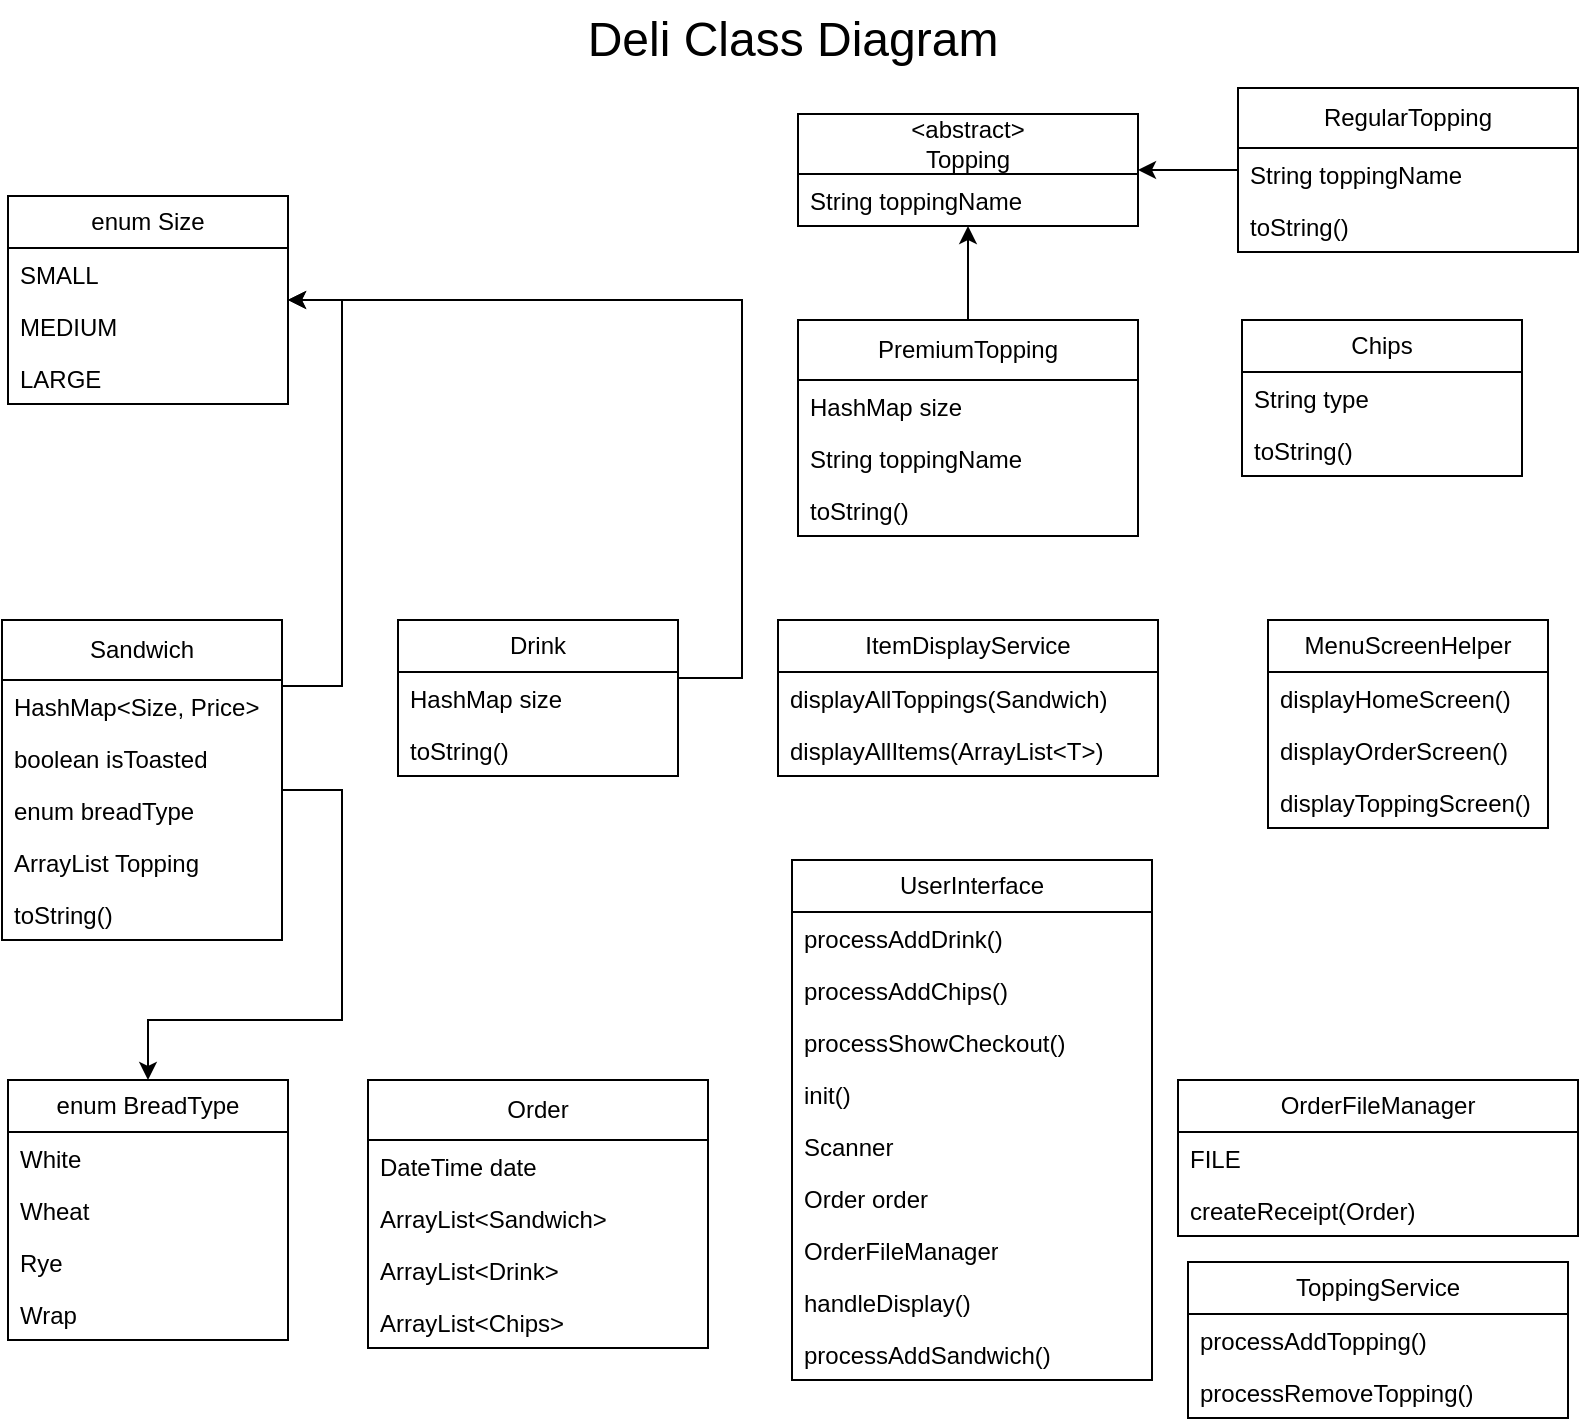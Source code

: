 <mxfile version="24.8.4">
  <diagram name="Page-1" id="uk5Gxl087Siz1Dc6DedR">
    <mxGraphModel dx="1434" dy="780" grid="1" gridSize="10" guides="1" tooltips="1" connect="1" arrows="1" fold="1" page="1" pageScale="1" pageWidth="850" pageHeight="1100" math="0" shadow="0">
      <root>
        <mxCell id="0" />
        <mxCell id="1" parent="0" />
        <mxCell id="WZzNKSZbZgupmr9AaLVP-10" value="Sandwich" style="swimlane;fontStyle=0;childLayout=stackLayout;horizontal=1;startSize=30;fillColor=none;horizontalStack=0;resizeParent=1;resizeParentMax=0;resizeLast=0;collapsible=1;marginBottom=0;whiteSpace=wrap;html=1;labelBackgroundColor=none;" parent="1" vertex="1">
          <mxGeometry x="30" y="320" width="140" height="160" as="geometry" />
        </mxCell>
        <mxCell id="WZzNKSZbZgupmr9AaLVP-205" value="HashMap&amp;lt;Size, Price&amp;gt;" style="text;strokeColor=none;fillColor=none;align=left;verticalAlign=top;spacingLeft=4;spacingRight=4;overflow=hidden;rotatable=0;points=[[0,0.5],[1,0.5]];portConstraint=eastwest;whiteSpace=wrap;html=1;labelBackgroundColor=none;" parent="WZzNKSZbZgupmr9AaLVP-10" vertex="1">
          <mxGeometry y="30" width="140" height="26" as="geometry" />
        </mxCell>
        <mxCell id="WZzNKSZbZgupmr9AaLVP-64" value="boolean isToasted" style="text;strokeColor=none;fillColor=none;align=left;verticalAlign=top;spacingLeft=4;spacingRight=4;overflow=hidden;rotatable=0;points=[[0,0.5],[1,0.5]];portConstraint=eastwest;whiteSpace=wrap;html=1;labelBackgroundColor=none;" parent="WZzNKSZbZgupmr9AaLVP-10" vertex="1">
          <mxGeometry y="56" width="140" height="26" as="geometry" />
        </mxCell>
        <mxCell id="WZzNKSZbZgupmr9AaLVP-76" value="enum breadType" style="text;strokeColor=none;fillColor=none;align=left;verticalAlign=top;spacingLeft=4;spacingRight=4;overflow=hidden;rotatable=0;points=[[0,0.5],[1,0.5]];portConstraint=eastwest;whiteSpace=wrap;html=1;labelBackgroundColor=none;" parent="WZzNKSZbZgupmr9AaLVP-10" vertex="1">
          <mxGeometry y="82" width="140" height="26" as="geometry" />
        </mxCell>
        <mxCell id="WZzNKSZbZgupmr9AaLVP-12" value="ArrayList Topping" style="text;strokeColor=none;fillColor=none;align=left;verticalAlign=top;spacingLeft=4;spacingRight=4;overflow=hidden;rotatable=0;points=[[0,0.5],[1,0.5]];portConstraint=eastwest;whiteSpace=wrap;html=1;labelBackgroundColor=none;" parent="WZzNKSZbZgupmr9AaLVP-10" vertex="1">
          <mxGeometry y="108" width="140" height="26" as="geometry" />
        </mxCell>
        <mxCell id="WZzNKSZbZgupmr9AaLVP-141" value="toString()" style="text;strokeColor=none;fillColor=none;align=left;verticalAlign=top;spacingLeft=4;spacingRight=4;overflow=hidden;rotatable=0;points=[[0,0.5],[1,0.5]];portConstraint=eastwest;whiteSpace=wrap;html=1;labelBackgroundColor=none;" parent="WZzNKSZbZgupmr9AaLVP-10" vertex="1">
          <mxGeometry y="134" width="140" height="26" as="geometry" />
        </mxCell>
        <mxCell id="WZzNKSZbZgupmr9AaLVP-18" value="Drink" style="swimlane;fontStyle=0;childLayout=stackLayout;horizontal=1;startSize=26;fillColor=none;horizontalStack=0;resizeParent=1;resizeParentMax=0;resizeLast=0;collapsible=1;marginBottom=0;whiteSpace=wrap;html=1;labelBackgroundColor=none;" parent="1" vertex="1">
          <mxGeometry x="228" y="320" width="140" height="78" as="geometry" />
        </mxCell>
        <mxCell id="WZzNKSZbZgupmr9AaLVP-204" value="HashMap size" style="text;strokeColor=none;fillColor=none;align=left;verticalAlign=top;spacingLeft=4;spacingRight=4;overflow=hidden;rotatable=0;points=[[0,0.5],[1,0.5]];portConstraint=eastwest;whiteSpace=wrap;html=1;labelBackgroundColor=none;" parent="WZzNKSZbZgupmr9AaLVP-18" vertex="1">
          <mxGeometry y="26" width="140" height="26" as="geometry" />
        </mxCell>
        <mxCell id="WZzNKSZbZgupmr9AaLVP-162" value="toString()" style="text;strokeColor=none;fillColor=none;align=left;verticalAlign=top;spacingLeft=4;spacingRight=4;overflow=hidden;rotatable=0;points=[[0,0.5],[1,0.5]];portConstraint=eastwest;whiteSpace=wrap;html=1;labelBackgroundColor=none;" parent="WZzNKSZbZgupmr9AaLVP-18" vertex="1">
          <mxGeometry y="52" width="140" height="26" as="geometry" />
        </mxCell>
        <mxCell id="WZzNKSZbZgupmr9AaLVP-22" value="Chips" style="swimlane;fontStyle=0;childLayout=stackLayout;horizontal=1;startSize=26;fillColor=none;horizontalStack=0;resizeParent=1;resizeParentMax=0;resizeLast=0;collapsible=1;marginBottom=0;whiteSpace=wrap;html=1;labelBackgroundColor=none;" parent="1" vertex="1">
          <mxGeometry x="650" y="170" width="140" height="78" as="geometry" />
        </mxCell>
        <mxCell id="WZzNKSZbZgupmr9AaLVP-23" value="String type" style="text;strokeColor=none;fillColor=none;align=left;verticalAlign=top;spacingLeft=4;spacingRight=4;overflow=hidden;rotatable=0;points=[[0,0.5],[1,0.5]];portConstraint=eastwest;whiteSpace=wrap;html=1;labelBackgroundColor=none;" parent="WZzNKSZbZgupmr9AaLVP-22" vertex="1">
          <mxGeometry y="26" width="140" height="26" as="geometry" />
        </mxCell>
        <mxCell id="WZzNKSZbZgupmr9AaLVP-163" value="toString()" style="text;strokeColor=none;fillColor=none;align=left;verticalAlign=top;spacingLeft=4;spacingRight=4;overflow=hidden;rotatable=0;points=[[0,0.5],[1,0.5]];portConstraint=eastwest;whiteSpace=wrap;html=1;labelBackgroundColor=none;" parent="WZzNKSZbZgupmr9AaLVP-22" vertex="1">
          <mxGeometry y="52" width="140" height="26" as="geometry" />
        </mxCell>
        <mxCell id="WZzNKSZbZgupmr9AaLVP-65" value="Order" style="swimlane;fontStyle=0;childLayout=stackLayout;horizontal=1;startSize=30;fillColor=none;horizontalStack=0;resizeParent=1;resizeParentMax=0;resizeLast=0;collapsible=1;marginBottom=0;whiteSpace=wrap;html=1;labelBackgroundColor=none;" parent="1" vertex="1">
          <mxGeometry x="213" y="550" width="170" height="134" as="geometry">
            <mxRectangle x="590" y="80" width="80" height="30" as="alternateBounds" />
          </mxGeometry>
        </mxCell>
        <mxCell id="WZzNKSZbZgupmr9AaLVP-88" value="DateTime date" style="text;strokeColor=none;fillColor=none;align=left;verticalAlign=top;spacingLeft=4;spacingRight=4;overflow=hidden;rotatable=0;points=[[0,0.5],[1,0.5]];portConstraint=eastwest;whiteSpace=wrap;html=1;labelBackgroundColor=none;" parent="WZzNKSZbZgupmr9AaLVP-65" vertex="1">
          <mxGeometry y="30" width="170" height="26" as="geometry" />
        </mxCell>
        <mxCell id="WZzNKSZbZgupmr9AaLVP-170" value="ArrayList&amp;lt;Sandwich&amp;gt;" style="text;strokeColor=none;fillColor=none;align=left;verticalAlign=top;spacingLeft=4;spacingRight=4;overflow=hidden;rotatable=0;points=[[0,0.5],[1,0.5]];portConstraint=eastwest;whiteSpace=wrap;html=1;labelBackgroundColor=none;" parent="WZzNKSZbZgupmr9AaLVP-65" vertex="1">
          <mxGeometry y="56" width="170" height="26" as="geometry" />
        </mxCell>
        <mxCell id="WZzNKSZbZgupmr9AaLVP-171" value="ArrayList&amp;lt;Drink&amp;gt;" style="text;strokeColor=none;fillColor=none;align=left;verticalAlign=top;spacingLeft=4;spacingRight=4;overflow=hidden;rotatable=0;points=[[0,0.5],[1,0.5]];portConstraint=eastwest;whiteSpace=wrap;html=1;labelBackgroundColor=none;" parent="WZzNKSZbZgupmr9AaLVP-65" vertex="1">
          <mxGeometry y="82" width="170" height="26" as="geometry" />
        </mxCell>
        <mxCell id="WZzNKSZbZgupmr9AaLVP-172" value="ArrayList&amp;lt;Chips&amp;gt;" style="text;strokeColor=none;fillColor=none;align=left;verticalAlign=top;spacingLeft=4;spacingRight=4;overflow=hidden;rotatable=0;points=[[0,0.5],[1,0.5]];portConstraint=eastwest;whiteSpace=wrap;html=1;labelBackgroundColor=none;" parent="WZzNKSZbZgupmr9AaLVP-65" vertex="1">
          <mxGeometry y="108" width="170" height="26" as="geometry" />
        </mxCell>
        <mxCell id="WZzNKSZbZgupmr9AaLVP-100" value="&lt;font style=&quot;font-size: 24px;&quot;&gt;Deli Class Diagram&lt;/font&gt;" style="text;html=1;align=center;verticalAlign=middle;resizable=0;points=[];autosize=1;strokeColor=none;fillColor=none;labelBackgroundColor=none;" parent="1" vertex="1">
          <mxGeometry x="310" y="10" width="230" height="40" as="geometry" />
        </mxCell>
        <mxCell id="WZzNKSZbZgupmr9AaLVP-123" value="MenuScreenHelper" style="swimlane;fontStyle=0;childLayout=stackLayout;horizontal=1;startSize=26;fillColor=none;horizontalStack=0;resizeParent=1;resizeParentMax=0;resizeLast=0;collapsible=1;marginBottom=0;whiteSpace=wrap;html=1;labelBackgroundColor=none;" parent="1" vertex="1">
          <mxGeometry x="663" y="320" width="140" height="104" as="geometry" />
        </mxCell>
        <mxCell id="WZzNKSZbZgupmr9AaLVP-124" value="displayHomeScreen()" style="text;strokeColor=none;fillColor=none;align=left;verticalAlign=top;spacingLeft=4;spacingRight=4;overflow=hidden;rotatable=0;points=[[0,0.5],[1,0.5]];portConstraint=eastwest;whiteSpace=wrap;html=1;labelBackgroundColor=none;" parent="WZzNKSZbZgupmr9AaLVP-123" vertex="1">
          <mxGeometry y="26" width="140" height="26" as="geometry" />
        </mxCell>
        <mxCell id="xHMpw6nMknU9mZ7vblhI-3" value="displayOrderScreen()" style="text;strokeColor=none;fillColor=none;align=left;verticalAlign=top;spacingLeft=4;spacingRight=4;overflow=hidden;rotatable=0;points=[[0,0.5],[1,0.5]];portConstraint=eastwest;whiteSpace=wrap;html=1;labelBackgroundColor=none;" parent="WZzNKSZbZgupmr9AaLVP-123" vertex="1">
          <mxGeometry y="52" width="140" height="26" as="geometry" />
        </mxCell>
        <mxCell id="xHMpw6nMknU9mZ7vblhI-5" value="displayToppingScreen()" style="text;strokeColor=none;fillColor=none;align=left;verticalAlign=top;spacingLeft=4;spacingRight=4;overflow=hidden;rotatable=0;points=[[0,0.5],[1,0.5]];portConstraint=eastwest;whiteSpace=wrap;html=1;labelBackgroundColor=none;" parent="WZzNKSZbZgupmr9AaLVP-123" vertex="1">
          <mxGeometry y="78" width="140" height="26" as="geometry" />
        </mxCell>
        <mxCell id="WZzNKSZbZgupmr9AaLVP-139" value="UserInterface" style="swimlane;fontStyle=0;childLayout=stackLayout;horizontal=1;startSize=26;fillColor=none;horizontalStack=0;resizeParent=1;resizeParentMax=0;resizeLast=0;collapsible=1;marginBottom=0;whiteSpace=wrap;html=1;labelBackgroundColor=none;" parent="1" vertex="1">
          <mxGeometry x="425" y="440" width="180" height="260" as="geometry" />
        </mxCell>
        <mxCell id="xHMpw6nMknU9mZ7vblhI-35" value="processAddDrink()" style="text;strokeColor=none;fillColor=none;align=left;verticalAlign=top;spacingLeft=4;spacingRight=4;overflow=hidden;rotatable=0;points=[[0,0.5],[1,0.5]];portConstraint=eastwest;whiteSpace=wrap;html=1;labelBackgroundColor=none;" parent="WZzNKSZbZgupmr9AaLVP-139" vertex="1">
          <mxGeometry y="26" width="180" height="26" as="geometry" />
        </mxCell>
        <mxCell id="xHMpw6nMknU9mZ7vblhI-36" value="processAddChips()" style="text;strokeColor=none;fillColor=none;align=left;verticalAlign=top;spacingLeft=4;spacingRight=4;overflow=hidden;rotatable=0;points=[[0,0.5],[1,0.5]];portConstraint=eastwest;whiteSpace=wrap;html=1;labelBackgroundColor=none;" parent="WZzNKSZbZgupmr9AaLVP-139" vertex="1">
          <mxGeometry y="52" width="180" height="26" as="geometry" />
        </mxCell>
        <mxCell id="xHMpw6nMknU9mZ7vblhI-42" value="processShowCheckout()" style="text;strokeColor=none;fillColor=none;align=left;verticalAlign=top;spacingLeft=4;spacingRight=4;overflow=hidden;rotatable=0;points=[[0,0.5],[1,0.5]];portConstraint=eastwest;whiteSpace=wrap;html=1;labelBackgroundColor=none;" parent="WZzNKSZbZgupmr9AaLVP-139" vertex="1">
          <mxGeometry y="78" width="180" height="26" as="geometry" />
        </mxCell>
        <mxCell id="WZzNKSZbZgupmr9AaLVP-140" value="init()" style="text;strokeColor=none;fillColor=none;align=left;verticalAlign=top;spacingLeft=4;spacingRight=4;overflow=hidden;rotatable=0;points=[[0,0.5],[1,0.5]];portConstraint=eastwest;whiteSpace=wrap;html=1;labelBackgroundColor=none;" parent="WZzNKSZbZgupmr9AaLVP-139" vertex="1">
          <mxGeometry y="104" width="180" height="26" as="geometry" />
        </mxCell>
        <mxCell id="xHMpw6nMknU9mZ7vblhI-41" value="Scanner" style="text;strokeColor=none;fillColor=none;align=left;verticalAlign=top;spacingLeft=4;spacingRight=4;overflow=hidden;rotatable=0;points=[[0,0.5],[1,0.5]];portConstraint=eastwest;whiteSpace=wrap;html=1;labelBackgroundColor=none;" parent="WZzNKSZbZgupmr9AaLVP-139" vertex="1">
          <mxGeometry y="130" width="180" height="26" as="geometry" />
        </mxCell>
        <mxCell id="xHMpw6nMknU9mZ7vblhI-19" value="Order order" style="text;strokeColor=none;fillColor=none;align=left;verticalAlign=top;spacingLeft=4;spacingRight=4;overflow=hidden;rotatable=0;points=[[0,0.5],[1,0.5]];portConstraint=eastwest;whiteSpace=wrap;html=1;labelBackgroundColor=none;" parent="WZzNKSZbZgupmr9AaLVP-139" vertex="1">
          <mxGeometry y="156" width="180" height="26" as="geometry" />
        </mxCell>
        <mxCell id="xHMpw6nMknU9mZ7vblhI-20" value="OrderFileManager" style="text;strokeColor=none;fillColor=none;align=left;verticalAlign=top;spacingLeft=4;spacingRight=4;overflow=hidden;rotatable=0;points=[[0,0.5],[1,0.5]];portConstraint=eastwest;whiteSpace=wrap;html=1;labelBackgroundColor=none;" parent="WZzNKSZbZgupmr9AaLVP-139" vertex="1">
          <mxGeometry y="182" width="180" height="26" as="geometry" />
        </mxCell>
        <mxCell id="xHMpw6nMknU9mZ7vblhI-15" value="handleDisplay()" style="text;strokeColor=none;fillColor=none;align=left;verticalAlign=top;spacingLeft=4;spacingRight=4;overflow=hidden;rotatable=0;points=[[0,0.5],[1,0.5]];portConstraint=eastwest;whiteSpace=wrap;html=1;labelBackgroundColor=none;" parent="WZzNKSZbZgupmr9AaLVP-139" vertex="1">
          <mxGeometry y="208" width="180" height="26" as="geometry" />
        </mxCell>
        <mxCell id="xHMpw6nMknU9mZ7vblhI-34" value="processAddSandwich()" style="text;strokeColor=none;fillColor=none;align=left;verticalAlign=top;spacingLeft=4;spacingRight=4;overflow=hidden;rotatable=0;points=[[0,0.5],[1,0.5]];portConstraint=eastwest;whiteSpace=wrap;html=1;labelBackgroundColor=none;" parent="WZzNKSZbZgupmr9AaLVP-139" vertex="1">
          <mxGeometry y="234" width="180" height="26" as="geometry" />
        </mxCell>
        <mxCell id="WZzNKSZbZgupmr9AaLVP-143" value="&amp;lt;abstract&amp;gt;&lt;div&gt;Topping&lt;/div&gt;" style="swimlane;fontStyle=0;childLayout=stackLayout;horizontal=1;startSize=30;fillColor=none;horizontalStack=0;resizeParent=1;resizeParentMax=0;resizeLast=0;collapsible=1;marginBottom=0;whiteSpace=wrap;html=1;labelBackgroundColor=none;" parent="1" vertex="1">
          <mxGeometry x="428" y="67" width="170" height="56" as="geometry" />
        </mxCell>
        <mxCell id="WZzNKSZbZgupmr9AaLVP-189" value="String toppingName" style="text;strokeColor=none;fillColor=none;align=left;verticalAlign=top;spacingLeft=4;spacingRight=4;overflow=hidden;rotatable=0;points=[[0,0.5],[1,0.5]];portConstraint=eastwest;whiteSpace=wrap;html=1;labelBackgroundColor=none;" parent="WZzNKSZbZgupmr9AaLVP-143" vertex="1">
          <mxGeometry y="30" width="170" height="26" as="geometry" />
        </mxCell>
        <mxCell id="WZzNKSZbZgupmr9AaLVP-151" value="ItemDisplayService" style="swimlane;fontStyle=0;childLayout=stackLayout;horizontal=1;startSize=26;fillColor=none;horizontalStack=0;resizeParent=1;resizeParentMax=0;resizeLast=0;collapsible=1;marginBottom=0;whiteSpace=wrap;html=1;labelBackgroundColor=none;" parent="1" vertex="1">
          <mxGeometry x="418" y="320" width="190" height="78" as="geometry" />
        </mxCell>
        <mxCell id="WZzNKSZbZgupmr9AaLVP-152" value="displayAllToppings(Sandwich)" style="text;strokeColor=none;fillColor=none;align=left;verticalAlign=top;spacingLeft=4;spacingRight=4;overflow=hidden;rotatable=0;points=[[0,0.5],[1,0.5]];portConstraint=eastwest;whiteSpace=wrap;html=1;labelBackgroundColor=none;" parent="WZzNKSZbZgupmr9AaLVP-151" vertex="1">
          <mxGeometry y="26" width="190" height="26" as="geometry" />
        </mxCell>
        <mxCell id="xHMpw6nMknU9mZ7vblhI-9" value="displayAllItems(ArrayList&amp;lt;T&amp;gt;)" style="text;strokeColor=none;fillColor=none;align=left;verticalAlign=top;spacingLeft=4;spacingRight=4;overflow=hidden;rotatable=0;points=[[0,0.5],[1,0.5]];portConstraint=eastwest;whiteSpace=wrap;html=1;labelBackgroundColor=none;" parent="WZzNKSZbZgupmr9AaLVP-151" vertex="1">
          <mxGeometry y="52" width="190" height="26" as="geometry" />
        </mxCell>
        <mxCell id="WZzNKSZbZgupmr9AaLVP-196" style="edgeStyle=orthogonalEdgeStyle;rounded=0;orthogonalLoop=1;jettySize=auto;html=1;labelBackgroundColor=none;fontColor=default;" parent="1" source="WZzNKSZbZgupmr9AaLVP-180" target="WZzNKSZbZgupmr9AaLVP-143" edge="1">
          <mxGeometry relative="1" as="geometry" />
        </mxCell>
        <mxCell id="WZzNKSZbZgupmr9AaLVP-180" value="&lt;div&gt;&lt;span style=&quot;background-color: initial;&quot;&gt;PremiumTopping&lt;/span&gt;&lt;/div&gt;" style="swimlane;fontStyle=0;childLayout=stackLayout;horizontal=1;startSize=30;fillColor=none;horizontalStack=0;resizeParent=1;resizeParentMax=0;resizeLast=0;collapsible=1;marginBottom=0;whiteSpace=wrap;html=1;labelBackgroundColor=none;" parent="1" vertex="1">
          <mxGeometry x="428" y="170" width="170" height="108" as="geometry" />
        </mxCell>
        <mxCell id="WZzNKSZbZgupmr9AaLVP-198" value="HashMap size" style="text;strokeColor=none;fillColor=none;align=left;verticalAlign=top;spacingLeft=4;spacingRight=4;overflow=hidden;rotatable=0;points=[[0,0.5],[1,0.5]];portConstraint=eastwest;whiteSpace=wrap;html=1;labelBackgroundColor=none;" parent="WZzNKSZbZgupmr9AaLVP-180" vertex="1">
          <mxGeometry y="30" width="170" height="26" as="geometry" />
        </mxCell>
        <mxCell id="WZzNKSZbZgupmr9AaLVP-200" value="String toppingName" style="text;strokeColor=none;fillColor=none;align=left;verticalAlign=top;spacingLeft=4;spacingRight=4;overflow=hidden;rotatable=0;points=[[0,0.5],[1,0.5]];portConstraint=eastwest;whiteSpace=wrap;html=1;labelBackgroundColor=none;" parent="WZzNKSZbZgupmr9AaLVP-180" vertex="1">
          <mxGeometry y="56" width="170" height="26" as="geometry" />
        </mxCell>
        <mxCell id="xHMpw6nMknU9mZ7vblhI-43" value="toString()" style="text;strokeColor=none;fillColor=none;align=left;verticalAlign=top;spacingLeft=4;spacingRight=4;overflow=hidden;rotatable=0;points=[[0,0.5],[1,0.5]];portConstraint=eastwest;whiteSpace=wrap;html=1;labelBackgroundColor=none;" parent="WZzNKSZbZgupmr9AaLVP-180" vertex="1">
          <mxGeometry y="82" width="170" height="26" as="geometry" />
        </mxCell>
        <mxCell id="WZzNKSZbZgupmr9AaLVP-197" style="edgeStyle=orthogonalEdgeStyle;rounded=0;orthogonalLoop=1;jettySize=auto;html=1;labelBackgroundColor=none;fontColor=default;" parent="1" source="WZzNKSZbZgupmr9AaLVP-184" target="WZzNKSZbZgupmr9AaLVP-143" edge="1">
          <mxGeometry relative="1" as="geometry" />
        </mxCell>
        <mxCell id="WZzNKSZbZgupmr9AaLVP-184" value="&lt;div&gt;&lt;span style=&quot;background-color: initial;&quot;&gt;RegularTopping&lt;/span&gt;&lt;/div&gt;" style="swimlane;fontStyle=0;childLayout=stackLayout;horizontal=1;startSize=30;fillColor=none;horizontalStack=0;resizeParent=1;resizeParentMax=0;resizeLast=0;collapsible=1;marginBottom=0;whiteSpace=wrap;html=1;labelBackgroundColor=none;" parent="1" vertex="1">
          <mxGeometry x="648" y="54" width="170" height="82" as="geometry" />
        </mxCell>
        <mxCell id="WZzNKSZbZgupmr9AaLVP-201" value="String toppingName" style="text;strokeColor=none;fillColor=none;align=left;verticalAlign=top;spacingLeft=4;spacingRight=4;overflow=hidden;rotatable=0;points=[[0,0.5],[1,0.5]];portConstraint=eastwest;whiteSpace=wrap;html=1;labelBackgroundColor=none;" parent="WZzNKSZbZgupmr9AaLVP-184" vertex="1">
          <mxGeometry y="30" width="170" height="26" as="geometry" />
        </mxCell>
        <mxCell id="xHMpw6nMknU9mZ7vblhI-44" value="toString()" style="text;strokeColor=none;fillColor=none;align=left;verticalAlign=top;spacingLeft=4;spacingRight=4;overflow=hidden;rotatable=0;points=[[0,0.5],[1,0.5]];portConstraint=eastwest;whiteSpace=wrap;html=1;labelBackgroundColor=none;" parent="WZzNKSZbZgupmr9AaLVP-184" vertex="1">
          <mxGeometry y="56" width="170" height="26" as="geometry" />
        </mxCell>
        <mxCell id="WZzNKSZbZgupmr9AaLVP-208" value="OrderFileManager" style="swimlane;fontStyle=0;childLayout=stackLayout;horizontal=1;startSize=26;fillColor=none;horizontalStack=0;resizeParent=1;resizeParentMax=0;resizeLast=0;collapsible=1;marginBottom=0;whiteSpace=wrap;html=1;labelBackgroundColor=none;" parent="1" vertex="1">
          <mxGeometry x="618" y="550" width="200" height="78" as="geometry" />
        </mxCell>
        <mxCell id="xHMpw6nMknU9mZ7vblhI-11" value="FILE" style="text;strokeColor=none;fillColor=none;align=left;verticalAlign=top;spacingLeft=4;spacingRight=4;overflow=hidden;rotatable=0;points=[[0,0.5],[1,0.5]];portConstraint=eastwest;whiteSpace=wrap;html=1;labelBackgroundColor=none;" parent="WZzNKSZbZgupmr9AaLVP-208" vertex="1">
          <mxGeometry y="26" width="200" height="26" as="geometry" />
        </mxCell>
        <mxCell id="WZzNKSZbZgupmr9AaLVP-209" value="createReceipt(Order)" style="text;strokeColor=none;fillColor=none;align=left;verticalAlign=top;spacingLeft=4;spacingRight=4;overflow=hidden;rotatable=0;points=[[0,0.5],[1,0.5]];portConstraint=eastwest;whiteSpace=wrap;html=1;labelBackgroundColor=none;" parent="WZzNKSZbZgupmr9AaLVP-208" vertex="1">
          <mxGeometry y="52" width="200" height="26" as="geometry" />
        </mxCell>
        <mxCell id="xHMpw6nMknU9mZ7vblhI-21" value="enum BreadType" style="swimlane;fontStyle=0;childLayout=stackLayout;horizontal=1;startSize=26;fillColor=none;horizontalStack=0;resizeParent=1;resizeParentMax=0;resizeLast=0;collapsible=1;marginBottom=0;whiteSpace=wrap;html=1;labelBackgroundColor=none;" parent="1" vertex="1">
          <mxGeometry x="33" y="550" width="140" height="130" as="geometry" />
        </mxCell>
        <mxCell id="xHMpw6nMknU9mZ7vblhI-22" value="White" style="text;strokeColor=none;fillColor=none;align=left;verticalAlign=top;spacingLeft=4;spacingRight=4;overflow=hidden;rotatable=0;points=[[0,0.5],[1,0.5]];portConstraint=eastwest;whiteSpace=wrap;html=1;labelBackgroundColor=none;" parent="xHMpw6nMknU9mZ7vblhI-21" vertex="1">
          <mxGeometry y="26" width="140" height="26" as="geometry" />
        </mxCell>
        <mxCell id="xHMpw6nMknU9mZ7vblhI-23" value="Wheat" style="text;strokeColor=none;fillColor=none;align=left;verticalAlign=top;spacingLeft=4;spacingRight=4;overflow=hidden;rotatable=0;points=[[0,0.5],[1,0.5]];portConstraint=eastwest;whiteSpace=wrap;html=1;labelBackgroundColor=none;" parent="xHMpw6nMknU9mZ7vblhI-21" vertex="1">
          <mxGeometry y="52" width="140" height="26" as="geometry" />
        </mxCell>
        <mxCell id="xHMpw6nMknU9mZ7vblhI-24" value="Rye" style="text;strokeColor=none;fillColor=none;align=left;verticalAlign=top;spacingLeft=4;spacingRight=4;overflow=hidden;rotatable=0;points=[[0,0.5],[1,0.5]];portConstraint=eastwest;whiteSpace=wrap;html=1;labelBackgroundColor=none;" parent="xHMpw6nMknU9mZ7vblhI-21" vertex="1">
          <mxGeometry y="78" width="140" height="26" as="geometry" />
        </mxCell>
        <mxCell id="xHMpw6nMknU9mZ7vblhI-32" value="Wrap" style="text;strokeColor=none;fillColor=none;align=left;verticalAlign=top;spacingLeft=4;spacingRight=4;overflow=hidden;rotatable=0;points=[[0,0.5],[1,0.5]];portConstraint=eastwest;whiteSpace=wrap;html=1;labelBackgroundColor=none;" parent="xHMpw6nMknU9mZ7vblhI-21" vertex="1">
          <mxGeometry y="104" width="140" height="26" as="geometry" />
        </mxCell>
        <mxCell id="xHMpw6nMknU9mZ7vblhI-46" value="ToppingService" style="swimlane;fontStyle=0;childLayout=stackLayout;horizontal=1;startSize=26;fillColor=none;horizontalStack=0;resizeParent=1;resizeParentMax=0;resizeLast=0;collapsible=1;marginBottom=0;whiteSpace=wrap;html=1;labelBackgroundColor=none;" parent="1" vertex="1">
          <mxGeometry x="623" y="641" width="190" height="78" as="geometry" />
        </mxCell>
        <mxCell id="xHMpw6nMknU9mZ7vblhI-47" value="processAddTopping()" style="text;strokeColor=none;fillColor=none;align=left;verticalAlign=top;spacingLeft=4;spacingRight=4;overflow=hidden;rotatable=0;points=[[0,0.5],[1,0.5]];portConstraint=eastwest;whiteSpace=wrap;html=1;labelBackgroundColor=none;" parent="xHMpw6nMknU9mZ7vblhI-46" vertex="1">
          <mxGeometry y="26" width="190" height="26" as="geometry" />
        </mxCell>
        <mxCell id="xHMpw6nMknU9mZ7vblhI-48" value="processRemoveTopping()" style="text;strokeColor=none;fillColor=none;align=left;verticalAlign=top;spacingLeft=4;spacingRight=4;overflow=hidden;rotatable=0;points=[[0,0.5],[1,0.5]];portConstraint=eastwest;whiteSpace=wrap;html=1;labelBackgroundColor=none;" parent="xHMpw6nMknU9mZ7vblhI-46" vertex="1">
          <mxGeometry y="52" width="190" height="26" as="geometry" />
        </mxCell>
        <mxCell id="tzerqt3c-VgbQqbqvUHQ-2" value="enum Size" style="swimlane;fontStyle=0;childLayout=stackLayout;horizontal=1;startSize=26;fillColor=none;horizontalStack=0;resizeParent=1;resizeParentMax=0;resizeLast=0;collapsible=1;marginBottom=0;whiteSpace=wrap;html=1;labelBackgroundColor=none;" vertex="1" parent="1">
          <mxGeometry x="33" y="108" width="140" height="104" as="geometry" />
        </mxCell>
        <mxCell id="tzerqt3c-VgbQqbqvUHQ-3" value="SMALL" style="text;strokeColor=none;fillColor=none;align=left;verticalAlign=top;spacingLeft=4;spacingRight=4;overflow=hidden;rotatable=0;points=[[0,0.5],[1,0.5]];portConstraint=eastwest;whiteSpace=wrap;html=1;labelBackgroundColor=none;" vertex="1" parent="tzerqt3c-VgbQqbqvUHQ-2">
          <mxGeometry y="26" width="140" height="26" as="geometry" />
        </mxCell>
        <mxCell id="tzerqt3c-VgbQqbqvUHQ-4" value="MEDIUM" style="text;strokeColor=none;fillColor=none;align=left;verticalAlign=top;spacingLeft=4;spacingRight=4;overflow=hidden;rotatable=0;points=[[0,0.5],[1,0.5]];portConstraint=eastwest;whiteSpace=wrap;html=1;labelBackgroundColor=none;" vertex="1" parent="tzerqt3c-VgbQqbqvUHQ-2">
          <mxGeometry y="52" width="140" height="26" as="geometry" />
        </mxCell>
        <mxCell id="tzerqt3c-VgbQqbqvUHQ-5" value="LARGE" style="text;strokeColor=none;fillColor=none;align=left;verticalAlign=top;spacingLeft=4;spacingRight=4;overflow=hidden;rotatable=0;points=[[0,0.5],[1,0.5]];portConstraint=eastwest;whiteSpace=wrap;html=1;labelBackgroundColor=none;" vertex="1" parent="tzerqt3c-VgbQqbqvUHQ-2">
          <mxGeometry y="78" width="140" height="26" as="geometry" />
        </mxCell>
        <mxCell id="tzerqt3c-VgbQqbqvUHQ-1" style="edgeStyle=orthogonalEdgeStyle;rounded=0;orthogonalLoop=1;jettySize=auto;html=1;" edge="1" parent="1" source="WZzNKSZbZgupmr9AaLVP-205" target="tzerqt3c-VgbQqbqvUHQ-2">
          <mxGeometry relative="1" as="geometry">
            <mxPoint x="10" y="170" as="targetPoint" />
            <Array as="points">
              <mxPoint x="200" y="353" />
              <mxPoint x="200" y="160" />
            </Array>
          </mxGeometry>
        </mxCell>
        <mxCell id="tzerqt3c-VgbQqbqvUHQ-7" style="edgeStyle=orthogonalEdgeStyle;rounded=0;orthogonalLoop=1;jettySize=auto;html=1;" edge="1" parent="1" source="WZzNKSZbZgupmr9AaLVP-204" target="tzerqt3c-VgbQqbqvUHQ-2">
          <mxGeometry relative="1" as="geometry">
            <Array as="points">
              <mxPoint x="400" y="349" />
              <mxPoint x="400" y="160" />
            </Array>
          </mxGeometry>
        </mxCell>
        <mxCell id="tzerqt3c-VgbQqbqvUHQ-8" style="edgeStyle=orthogonalEdgeStyle;rounded=0;orthogonalLoop=1;jettySize=auto;html=1;exitX=1;exitY=0.5;exitDx=0;exitDy=0;" edge="1" parent="1" source="WZzNKSZbZgupmr9AaLVP-76" target="xHMpw6nMknU9mZ7vblhI-21">
          <mxGeometry relative="1" as="geometry">
            <Array as="points">
              <mxPoint x="200" y="405" />
              <mxPoint x="200" y="520" />
              <mxPoint x="103" y="520" />
            </Array>
          </mxGeometry>
        </mxCell>
      </root>
    </mxGraphModel>
  </diagram>
</mxfile>
